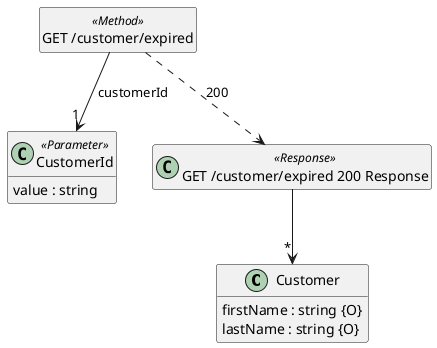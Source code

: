 @startuml
hide <<Method>> circle
hide empty methods
hide empty fields
set namespaceSeparator none

class "Customer" {
  firstName : string {O}
  lastName : string {O}
}

class "CustomerId" <<Parameter>> {
  value : string
}

class "GET /customer/expired" <<Method>> {
}

class "GET /customer/expired 200 Response" <<Response>> {
}

"GET /customer/expired 200 Response" --> "*" "Customer"

"GET /customer/expired" ..> "GET /customer/expired 200 Response": 200

"GET /customer/expired" --> "1" "CustomerId" : "customerId"

@enduml